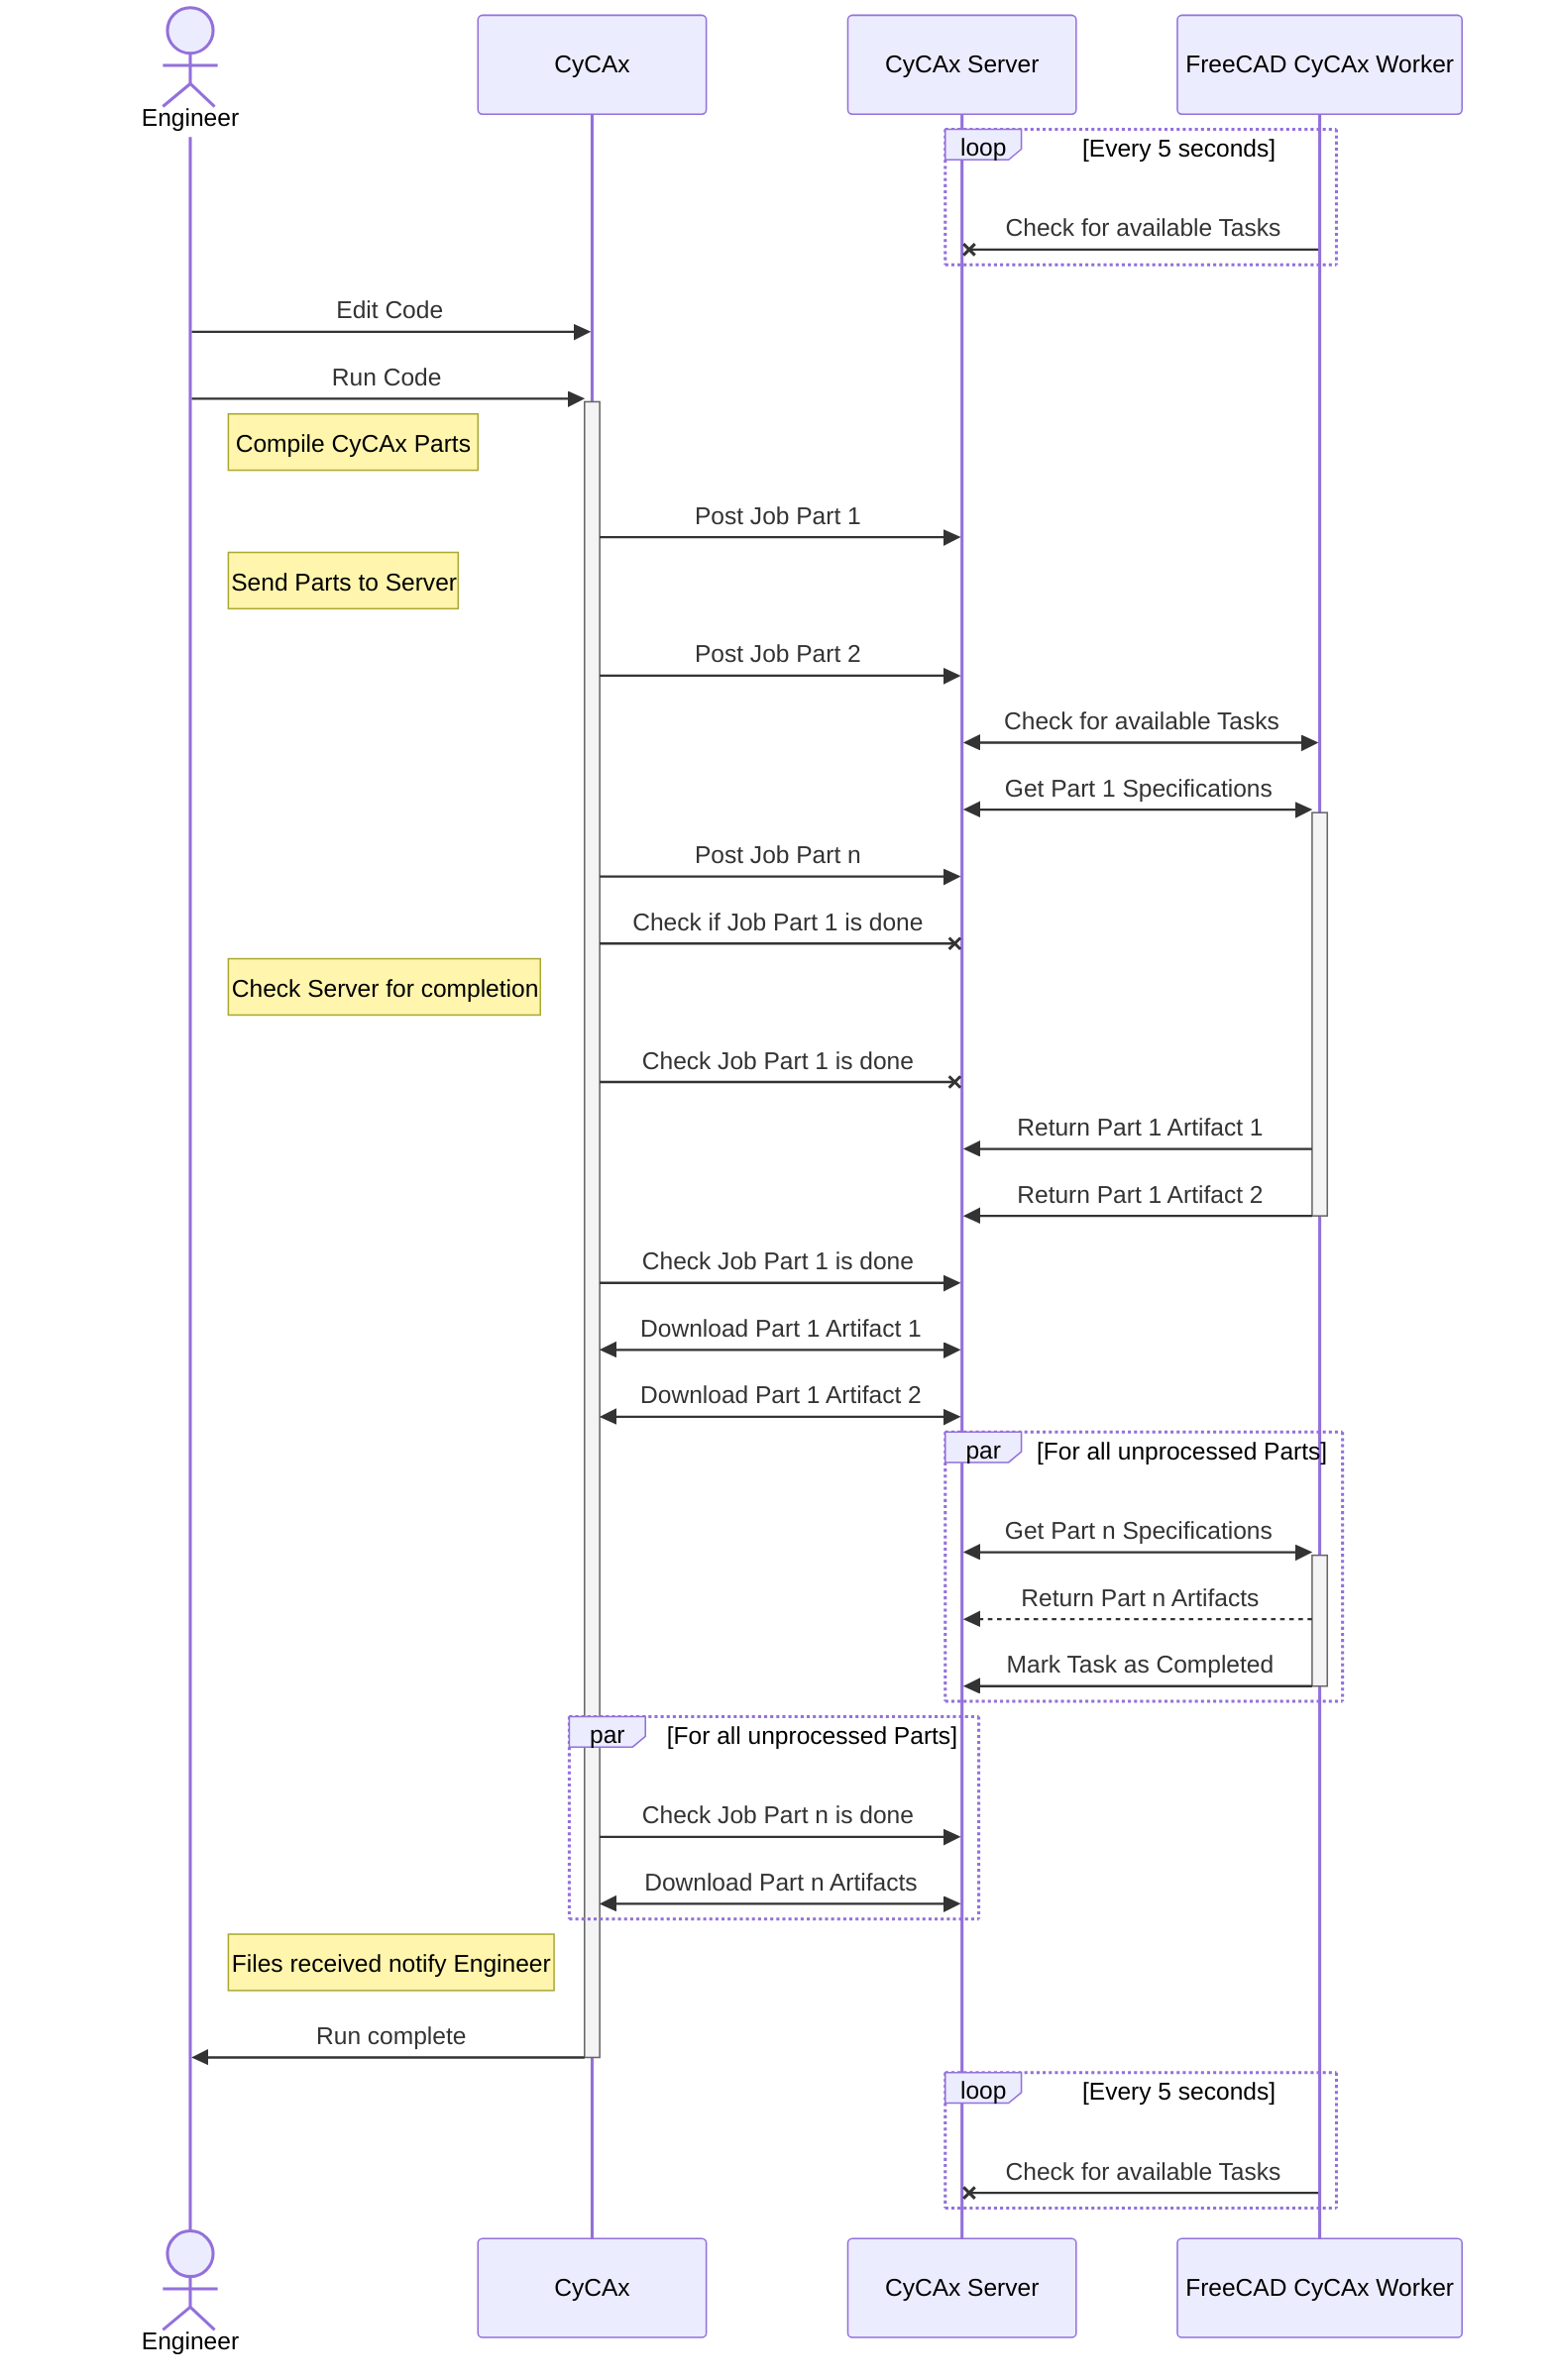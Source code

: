 %% SPDX-FileCopyrightText: 2025 Tsolo.io
%%
%% SPDX-License-Identifier: Apache-2.0
sequenceDiagram
    actor E as Engineer
    participant C as CyCAx
    participant S as CyCAx Server
    participant F as FreeCAD CyCAx Worker
    loop Every 5 seconds
        F-xS: Check for available Tasks
    end
    E->>C: Edit Code
    E->>+C: Run Code
    Note right of E: Compile CyCAx Parts
    C->>S: Post Job Part 1
    Note right of E: Send Parts to Server
    C->>S: Post Job Part 2
    F<<->>S: Check for available Tasks
    S<<->>+F: Get Part 1 Specifications
    C->>S: Post Job Part n
    C-xS: Check if Job Part 1 is done
    Note right of E: Check Server for completion
    C-xS: Check Job Part 1 is done
    F->>S: Return Part 1 Artifact 1
    F->>-S: Return Part 1 Artifact 2
    C->>S: Check Job Part 1 is done
    C<<->>S: Download Part 1 Artifact 1
    C<<->>S: Download Part 1 Artifact 2
    par For all unprocessed Parts
    S<<->>+F: Get Part n Specifications
    F-->>S: Return Part n Artifacts
    F->>-S: Mark Task as Completed
    end
    par For all unprocessed Parts
    C->>S: Check Job Part n is done
    C<<->>S: Download Part n Artifacts
    end
    Note right of E: Files received notify Engineer
    C->>-E: Run complete
    loop Every 5 seconds
        F-xS: Check for available Tasks
    end